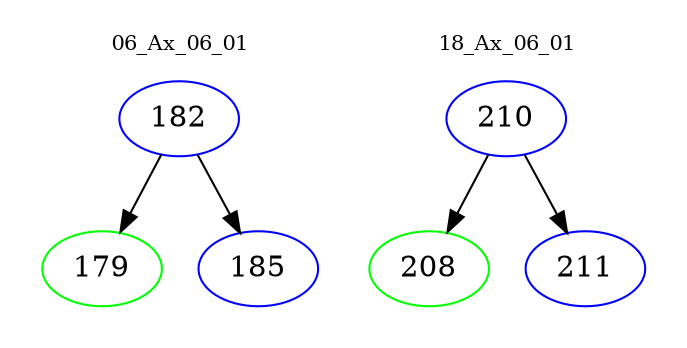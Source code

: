 digraph{
subgraph cluster_0 {
color = white
label = "06_Ax_06_01";
fontsize=10;
T0_182 [label="182", color="blue"]
T0_182 -> T0_179 [color="black"]
T0_179 [label="179", color="green"]
T0_182 -> T0_185 [color="black"]
T0_185 [label="185", color="blue"]
}
subgraph cluster_1 {
color = white
label = "18_Ax_06_01";
fontsize=10;
T1_210 [label="210", color="blue"]
T1_210 -> T1_208 [color="black"]
T1_208 [label="208", color="green"]
T1_210 -> T1_211 [color="black"]
T1_211 [label="211", color="blue"]
}
}
